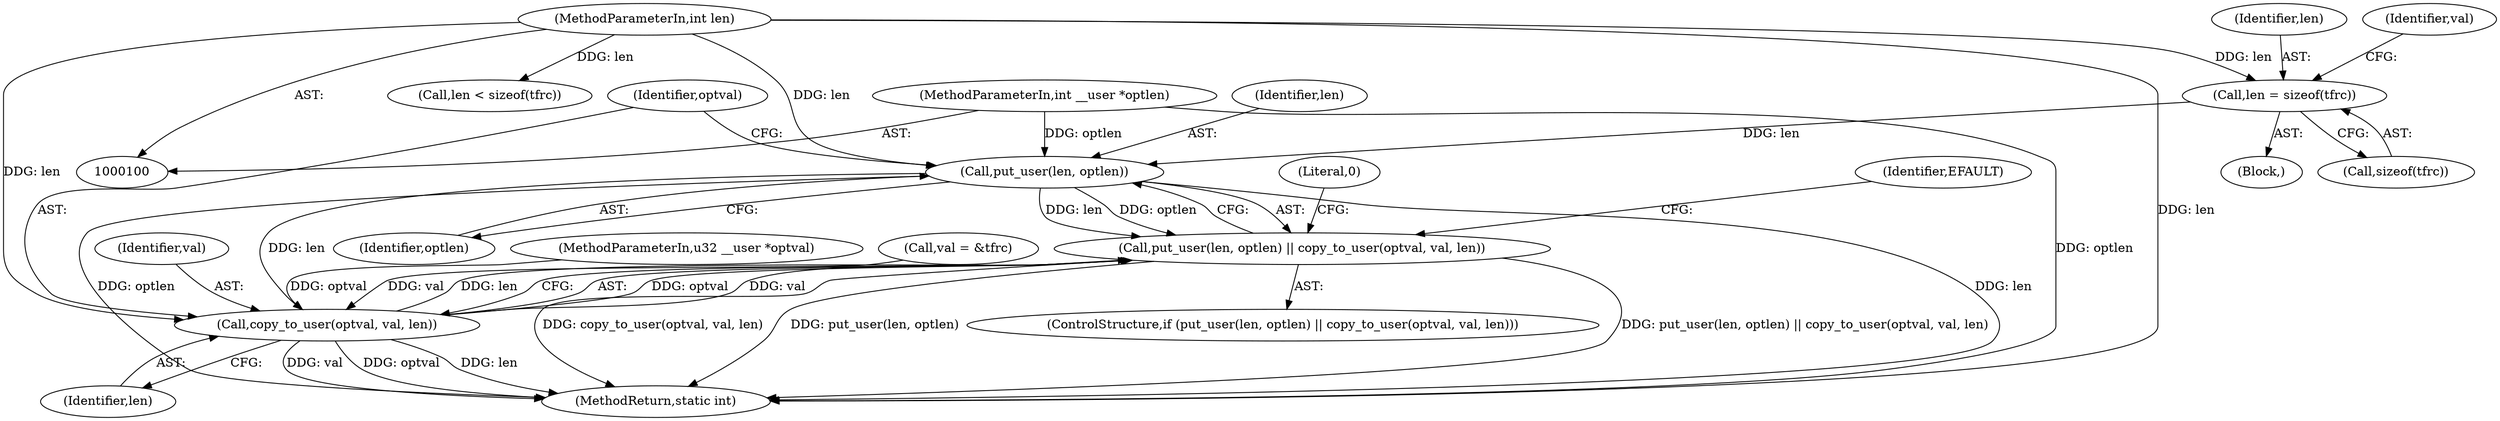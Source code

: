 digraph "0_linux_7b07f8eb75aa3097cdfd4f6eac3da49db787381d@pointer" {
"1000196" [label="(Call,put_user(len, optlen))"];
"1000181" [label="(Call,len = sizeof(tfrc))"];
"1000103" [label="(MethodParameterIn,int len)"];
"1000105" [label="(MethodParameterIn,int __user *optlen)"];
"1000195" [label="(Call,put_user(len, optlen) || copy_to_user(optval, val, len))"];
"1000199" [label="(Call,copy_to_user(optval, val, len))"];
"1000208" [label="(MethodReturn,static int)"];
"1000181" [label="(Call,len = sizeof(tfrc))"];
"1000202" [label="(Identifier,len)"];
"1000105" [label="(MethodParameterIn,int __user *optlen)"];
"1000201" [label="(Identifier,val)"];
"1000207" [label="(Literal,0)"];
"1000182" [label="(Identifier,len)"];
"1000196" [label="(Call,put_user(len, optlen))"];
"1000183" [label="(Call,sizeof(tfrc))"];
"1000200" [label="(Identifier,optval)"];
"1000194" [label="(ControlStructure,if (put_user(len, optlen) || copy_to_user(optval, val, len)))"];
"1000205" [label="(Identifier,EFAULT)"];
"1000199" [label="(Call,copy_to_user(optval, val, len))"];
"1000119" [label="(Call,len < sizeof(tfrc))"];
"1000195" [label="(Call,put_user(len, optlen) || copy_to_user(optval, val, len))"];
"1000103" [label="(MethodParameterIn,int len)"];
"1000116" [label="(Block,)"];
"1000186" [label="(Identifier,val)"];
"1000104" [label="(MethodParameterIn,u32 __user *optval)"];
"1000185" [label="(Call,val = &tfrc)"];
"1000198" [label="(Identifier,optlen)"];
"1000197" [label="(Identifier,len)"];
"1000196" -> "1000195"  [label="AST: "];
"1000196" -> "1000198"  [label="CFG: "];
"1000197" -> "1000196"  [label="AST: "];
"1000198" -> "1000196"  [label="AST: "];
"1000200" -> "1000196"  [label="CFG: "];
"1000195" -> "1000196"  [label="CFG: "];
"1000196" -> "1000208"  [label="DDG: len"];
"1000196" -> "1000208"  [label="DDG: optlen"];
"1000196" -> "1000195"  [label="DDG: len"];
"1000196" -> "1000195"  [label="DDG: optlen"];
"1000181" -> "1000196"  [label="DDG: len"];
"1000103" -> "1000196"  [label="DDG: len"];
"1000105" -> "1000196"  [label="DDG: optlen"];
"1000196" -> "1000199"  [label="DDG: len"];
"1000181" -> "1000116"  [label="AST: "];
"1000181" -> "1000183"  [label="CFG: "];
"1000182" -> "1000181"  [label="AST: "];
"1000183" -> "1000181"  [label="AST: "];
"1000186" -> "1000181"  [label="CFG: "];
"1000103" -> "1000181"  [label="DDG: len"];
"1000103" -> "1000100"  [label="AST: "];
"1000103" -> "1000208"  [label="DDG: len"];
"1000103" -> "1000119"  [label="DDG: len"];
"1000103" -> "1000199"  [label="DDG: len"];
"1000105" -> "1000100"  [label="AST: "];
"1000105" -> "1000208"  [label="DDG: optlen"];
"1000195" -> "1000194"  [label="AST: "];
"1000195" -> "1000199"  [label="CFG: "];
"1000199" -> "1000195"  [label="AST: "];
"1000205" -> "1000195"  [label="CFG: "];
"1000207" -> "1000195"  [label="CFG: "];
"1000195" -> "1000208"  [label="DDG: put_user(len, optlen) || copy_to_user(optval, val, len)"];
"1000195" -> "1000208"  [label="DDG: copy_to_user(optval, val, len)"];
"1000195" -> "1000208"  [label="DDG: put_user(len, optlen)"];
"1000199" -> "1000195"  [label="DDG: optval"];
"1000199" -> "1000195"  [label="DDG: val"];
"1000199" -> "1000195"  [label="DDG: len"];
"1000199" -> "1000202"  [label="CFG: "];
"1000200" -> "1000199"  [label="AST: "];
"1000201" -> "1000199"  [label="AST: "];
"1000202" -> "1000199"  [label="AST: "];
"1000199" -> "1000208"  [label="DDG: val"];
"1000199" -> "1000208"  [label="DDG: optval"];
"1000199" -> "1000208"  [label="DDG: len"];
"1000104" -> "1000199"  [label="DDG: optval"];
"1000185" -> "1000199"  [label="DDG: val"];
}
